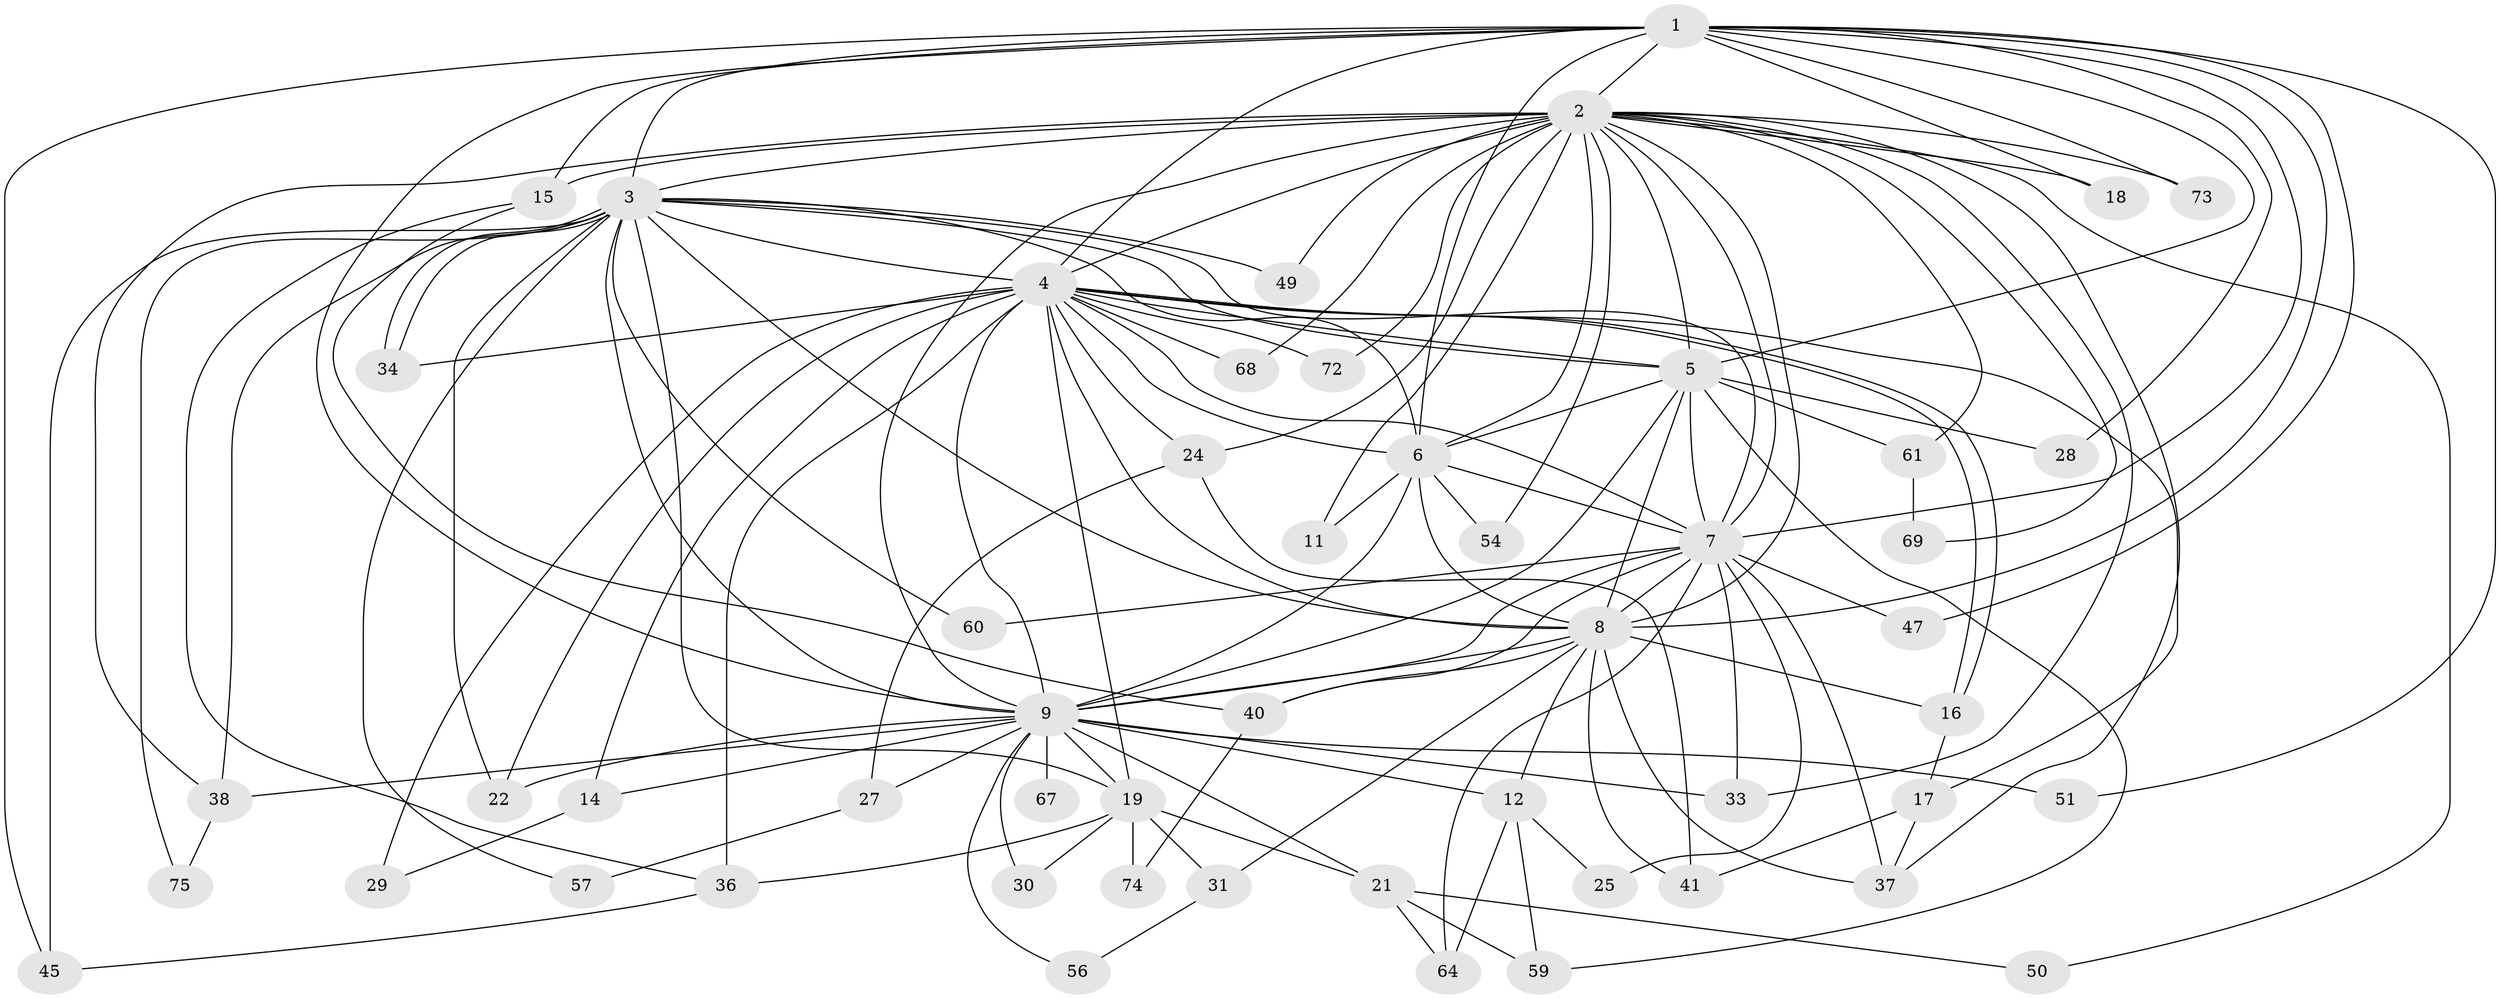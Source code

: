 // Generated by graph-tools (version 1.1) at 2025/23/03/03/25 07:23:43]
// undirected, 52 vertices, 135 edges
graph export_dot {
graph [start="1"]
  node [color=gray90,style=filled];
  1 [super="+52"];
  2 [super="+10"];
  3 [super="+13"];
  4 [super="+32"];
  5 [super="+66"];
  6 [super="+48"];
  7 [super="+43"];
  8 [super="+42"];
  9 [super="+26"];
  11;
  12;
  14;
  15 [super="+63"];
  16 [super="+23"];
  17 [super="+58"];
  18;
  19 [super="+20"];
  21;
  22 [super="+53"];
  24;
  25;
  27;
  28;
  29;
  30;
  31;
  33 [super="+62"];
  34 [super="+35"];
  36 [super="+55"];
  37 [super="+65"];
  38 [super="+39"];
  40 [super="+44"];
  41 [super="+46"];
  45 [super="+71"];
  47;
  49;
  50;
  51;
  54;
  56;
  57;
  59;
  60;
  61;
  64 [super="+70"];
  67;
  68;
  69;
  72;
  73;
  74;
  75;
  1 -- 2 [weight=2];
  1 -- 3;
  1 -- 4;
  1 -- 5;
  1 -- 6;
  1 -- 7;
  1 -- 8;
  1 -- 9;
  1 -- 18;
  1 -- 28;
  1 -- 47;
  1 -- 51;
  1 -- 73;
  1 -- 15;
  1 -- 45;
  2 -- 3 [weight=3];
  2 -- 4 [weight=2];
  2 -- 5 [weight=2];
  2 -- 6 [weight=3];
  2 -- 7 [weight=2];
  2 -- 8 [weight=3];
  2 -- 9 [weight=2];
  2 -- 15 [weight=2];
  2 -- 38;
  2 -- 54;
  2 -- 72;
  2 -- 68;
  2 -- 69;
  2 -- 73;
  2 -- 11;
  2 -- 18;
  2 -- 24;
  2 -- 49;
  2 -- 50;
  2 -- 61;
  2 -- 37;
  2 -- 33;
  3 -- 4;
  3 -- 5;
  3 -- 6;
  3 -- 7 [weight=2];
  3 -- 8;
  3 -- 9;
  3 -- 19;
  3 -- 34;
  3 -- 34;
  3 -- 45;
  3 -- 49;
  3 -- 60;
  3 -- 38;
  3 -- 57;
  3 -- 75;
  3 -- 22;
  4 -- 5;
  4 -- 6;
  4 -- 7;
  4 -- 8;
  4 -- 9;
  4 -- 14;
  4 -- 16;
  4 -- 16;
  4 -- 17;
  4 -- 22;
  4 -- 24;
  4 -- 29;
  4 -- 36 [weight=2];
  4 -- 68;
  4 -- 72;
  4 -- 19 [weight=2];
  4 -- 34;
  5 -- 6;
  5 -- 7;
  5 -- 8;
  5 -- 9 [weight=2];
  5 -- 28;
  5 -- 61;
  5 -- 59;
  6 -- 7;
  6 -- 8;
  6 -- 9;
  6 -- 11;
  6 -- 54;
  7 -- 8;
  7 -- 9;
  7 -- 25;
  7 -- 33;
  7 -- 37;
  7 -- 47;
  7 -- 60;
  7 -- 64;
  7 -- 40;
  8 -- 9;
  8 -- 12;
  8 -- 31;
  8 -- 37;
  8 -- 40;
  8 -- 41;
  8 -- 16;
  9 -- 12;
  9 -- 14;
  9 -- 19;
  9 -- 21;
  9 -- 22;
  9 -- 27;
  9 -- 30;
  9 -- 33;
  9 -- 56;
  9 -- 67 [weight=2];
  9 -- 51;
  9 -- 38;
  12 -- 25;
  12 -- 59;
  12 -- 64;
  14 -- 29;
  15 -- 40;
  15 -- 36;
  16 -- 17;
  17 -- 41;
  17 -- 37;
  19 -- 21;
  19 -- 30;
  19 -- 31;
  19 -- 74;
  19 -- 36;
  21 -- 50;
  21 -- 59;
  21 -- 64;
  24 -- 27;
  24 -- 41;
  27 -- 57;
  31 -- 56;
  36 -- 45;
  38 -- 75;
  40 -- 74;
  61 -- 69;
}
